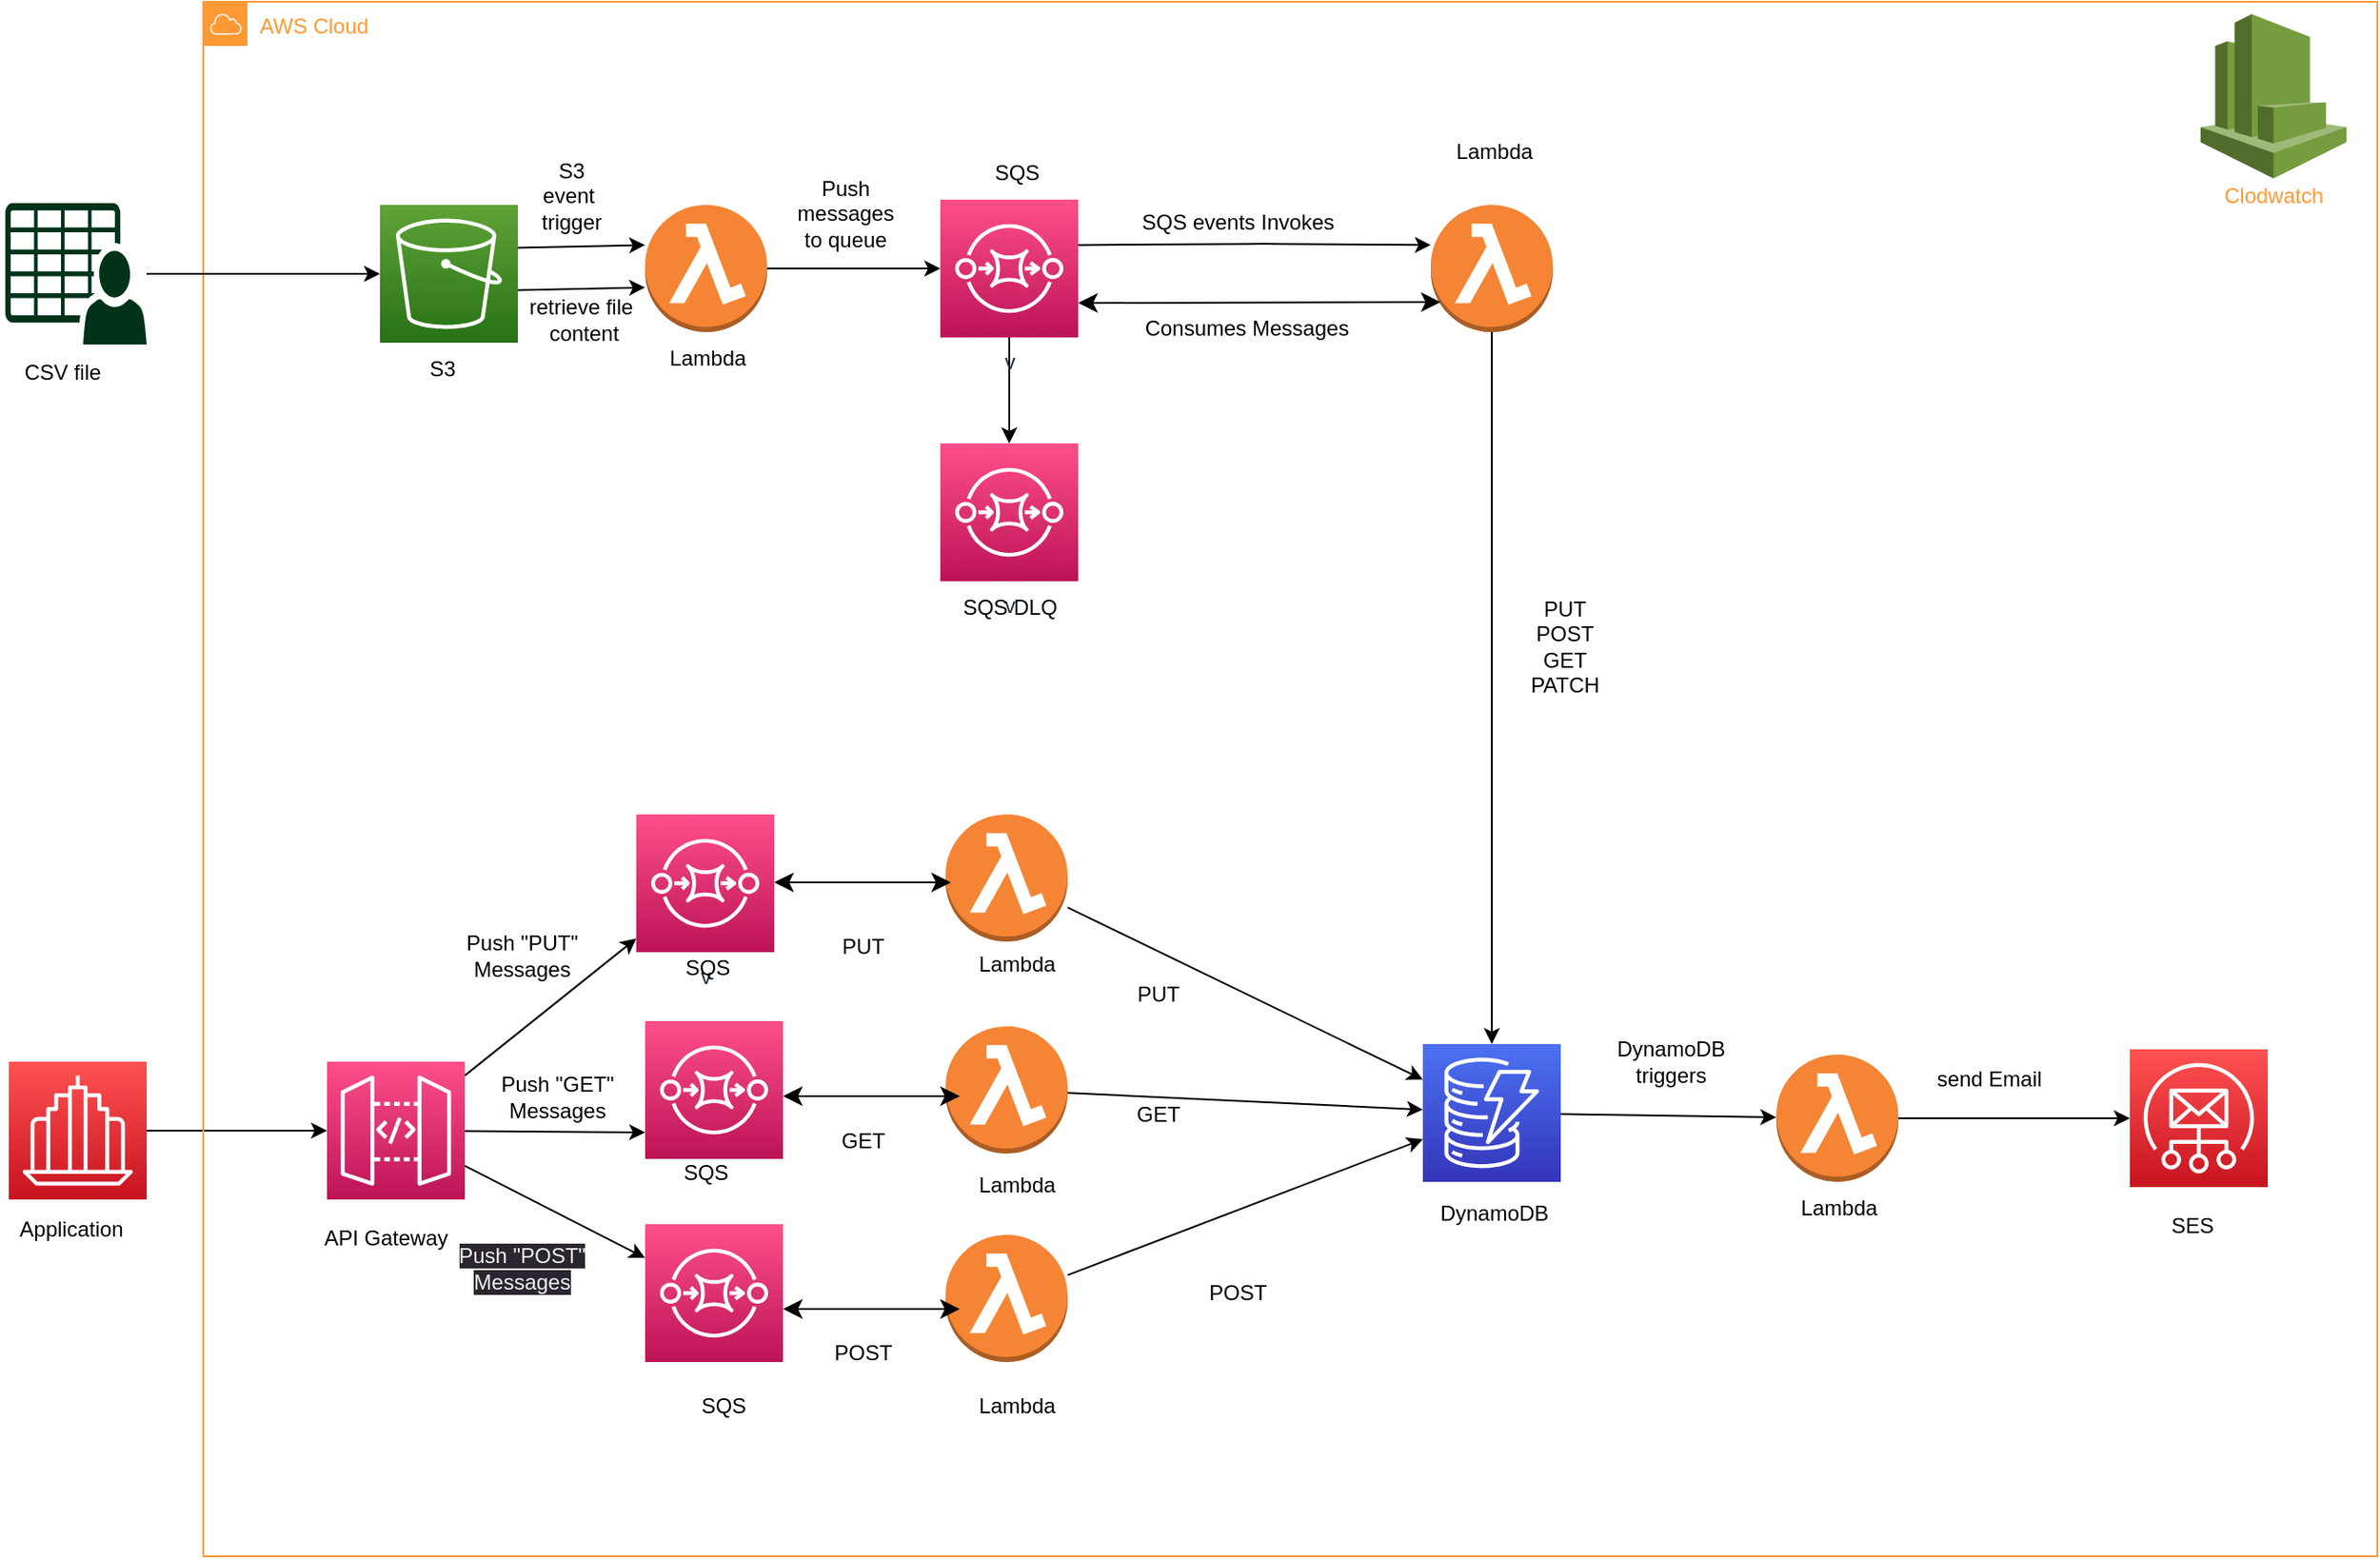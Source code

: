 <mxfile>
    <diagram id="YHQc52kZNR6GKzoLSjNz" name="Page-1">
        <mxGraphModel dx="1437" dy="1019" grid="1" gridSize="10" guides="1" tooltips="1" connect="1" arrows="1" fold="1" page="1" pageScale="1" pageWidth="850" pageHeight="1100" math="0" shadow="0">
            <root>
                <mxCell id="0"/>
                <mxCell id="1" parent="0"/>
                <mxCell id="16" style="edgeStyle=none;html=1;entryX=0;entryY=0.5;entryDx=0;entryDy=0;entryPerimeter=0;shadow=0;" parent="1" source="2" target="4" edge="1">
                    <mxGeometry relative="1" as="geometry"/>
                </mxCell>
                <mxCell id="2" value="" style="points=[[0,0,0],[0.25,0,0],[0.5,0,0],[0.75,0,0],[1,0,0],[0,1,0],[0.25,1,0],[0.5,1,0],[0.75,1,0],[1,1,0],[0,0.25,0],[0,0.5,0],[0,0.75,0],[1,0.25,0],[1,0.5,0],[1,0.75,0]];outlineConnect=0;fontColor=#232F3E;gradientColor=#FF5252;gradientDirection=north;fillColor=#C7131F;strokeColor=#ffffff;dashed=0;verticalLabelPosition=bottom;verticalAlign=top;align=center;html=1;fontSize=12;fontStyle=0;aspect=fixed;shape=mxgraph.aws4.resourceIcon;resIcon=mxgraph.aws4.business_application;shadow=0;" parent="1" vertex="1">
                    <mxGeometry x="40" y="750" width="78" height="78" as="geometry"/>
                </mxCell>
                <mxCell id="3" value="&lt;font color=&quot;#ff9933&quot;&gt;AWS Cloud&lt;/font&gt;" style="points=[[0,0],[0.25,0],[0.5,0],[0.75,0],[1,0],[1,0.25],[1,0.5],[1,0.75],[1,1],[0.75,1],[0.5,1],[0.25,1],[0,1],[0,0.75],[0,0.5],[0,0.25]];outlineConnect=0;gradientColor=none;html=1;whiteSpace=wrap;fontSize=12;fontStyle=0;container=1;pointerEvents=0;collapsible=0;recursiveResize=0;shape=mxgraph.aws4.group;grIcon=mxgraph.aws4.group_aws_cloud;strokeColor=#FF9933;fillColor=none;verticalAlign=top;align=left;spacingLeft=30;fontColor=#232F3E;dashed=0;shadow=0;" parent="1" vertex="1">
                    <mxGeometry x="150" y="150" width="1230" height="880" as="geometry"/>
                </mxCell>
                <mxCell id="13" style="edgeStyle=none;html=1;shadow=0;" parent="3" source="4" target="5" edge="1">
                    <mxGeometry relative="1" as="geometry"/>
                </mxCell>
                <mxCell id="15" style="edgeStyle=none;html=1;shadow=0;" parent="3" source="4" target="8" edge="1">
                    <mxGeometry relative="1" as="geometry"/>
                </mxCell>
                <mxCell id="4" value="" style="points=[[0,0,0],[0.25,0,0],[0.5,0,0],[0.75,0,0],[1,0,0],[0,1,0],[0.25,1,0],[0.5,1,0],[0.75,1,0],[1,1,0],[0,0.25,0],[0,0.5,0],[0,0.75,0],[1,0.25,0],[1,0.5,0],[1,0.75,0]];outlineConnect=0;fontColor=#232F3E;gradientColor=#FF4F8B;gradientDirection=north;fillColor=#BC1356;strokeColor=#ffffff;dashed=0;verticalLabelPosition=bottom;verticalAlign=top;align=center;html=1;fontSize=12;fontStyle=0;aspect=fixed;shape=mxgraph.aws4.resourceIcon;resIcon=mxgraph.aws4.api_gateway;shadow=0;" parent="3" vertex="1">
                    <mxGeometry x="70" y="600" width="78" height="78" as="geometry"/>
                </mxCell>
                <mxCell id="8" value="" style="points=[[0,0,0],[0.25,0,0],[0.5,0,0],[0.75,0,0],[1,0,0],[0,1,0],[0.25,1,0],[0.5,1,0],[0.75,1,0],[1,1,0],[0,0.25,0],[0,0.5,0],[0,0.75,0],[1,0.25,0],[1,0.5,0],[1,0.75,0]];outlineConnect=0;fontColor=#232F3E;gradientColor=#FF4F8B;gradientDirection=north;fillColor=#BC1356;strokeColor=#ffffff;dashed=0;verticalLabelPosition=bottom;verticalAlign=top;align=center;html=1;fontSize=12;fontStyle=0;aspect=fixed;shape=mxgraph.aws4.resourceIcon;resIcon=mxgraph.aws4.sqs;shadow=0;" parent="3" vertex="1">
                    <mxGeometry x="250" y="692" width="78" height="78" as="geometry"/>
                </mxCell>
                <mxCell id="6" value="" style="points=[[0,0,0],[0.25,0,0],[0.5,0,0],[0.75,0,0],[1,0,0],[0,1,0],[0.25,1,0],[0.5,1,0],[0.75,1,0],[1,1,0],[0,0.25,0],[0,0.5,0],[0,0.75,0],[1,0.25,0],[1,0.5,0],[1,0.75,0]];outlineConnect=0;fontColor=#232F3E;gradientColor=#FF4F8B;gradientDirection=north;fillColor=#BC1356;strokeColor=#ffffff;dashed=0;verticalLabelPosition=bottom;verticalAlign=top;align=center;html=1;fontSize=12;fontStyle=0;aspect=fixed;shape=mxgraph.aws4.resourceIcon;resIcon=mxgraph.aws4.sqs;shadow=0;" parent="3" vertex="1">
                    <mxGeometry x="250" y="577" width="78" height="78" as="geometry"/>
                </mxCell>
                <mxCell id="5" value="v" style="points=[[0,0,0],[0.25,0,0],[0.5,0,0],[0.75,0,0],[1,0,0],[0,1,0],[0.25,1,0],[0.5,1,0],[0.75,1,0],[1,1,0],[0,0.25,0],[0,0.5,0],[0,0.75,0],[1,0.25,0],[1,0.5,0],[1,0.75,0]];outlineConnect=0;fontColor=#232F3E;gradientColor=#FF4F8B;gradientDirection=north;fillColor=#BC1356;strokeColor=#ffffff;dashed=0;verticalLabelPosition=bottom;verticalAlign=top;align=center;html=1;fontSize=12;fontStyle=0;aspect=fixed;shape=mxgraph.aws4.resourceIcon;resIcon=mxgraph.aws4.sqs;shadow=0;" parent="3" vertex="1">
                    <mxGeometry x="245" y="460" width="78" height="78" as="geometry"/>
                </mxCell>
                <mxCell id="20" style="edgeStyle=none;html=1;shadow=0;" parent="3" source="9" target="12" edge="1">
                    <mxGeometry relative="1" as="geometry"/>
                </mxCell>
                <mxCell id="9" value="" style="outlineConnect=0;dashed=0;verticalLabelPosition=bottom;verticalAlign=top;align=center;html=1;shape=mxgraph.aws3.lambda_function;fillColor=#F58534;gradientColor=none;strokeColor=#FF9933;shadow=0;" parent="3" vertex="1">
                    <mxGeometry x="420" y="460" width="69" height="72" as="geometry"/>
                </mxCell>
                <mxCell id="22" style="edgeStyle=none;html=1;shadow=0;" parent="3" source="11" target="12" edge="1">
                    <mxGeometry relative="1" as="geometry"/>
                </mxCell>
                <mxCell id="11" value="" style="outlineConnect=0;dashed=0;verticalLabelPosition=bottom;verticalAlign=top;align=center;html=1;shape=mxgraph.aws3.lambda_function;fillColor=#F58534;gradientColor=none;strokeColor=#FF9933;shadow=0;" parent="3" vertex="1">
                    <mxGeometry x="420" y="698" width="69" height="72" as="geometry"/>
                </mxCell>
                <mxCell id="21" style="edgeStyle=none;html=1;shadow=0;" parent="3" source="10" target="12" edge="1">
                    <mxGeometry relative="1" as="geometry"/>
                </mxCell>
                <mxCell id="10" value="" style="outlineConnect=0;dashed=0;verticalLabelPosition=bottom;verticalAlign=top;align=center;html=1;shape=mxgraph.aws3.lambda_function;fillColor=#F58534;gradientColor=none;strokeColor=#FF9933;shadow=0;" parent="3" vertex="1">
                    <mxGeometry x="420" y="580" width="69" height="72" as="geometry"/>
                </mxCell>
                <mxCell id="14" style="edgeStyle=none;html=1;shadow=0;" parent="3" source="4" edge="1">
                    <mxGeometry relative="1" as="geometry">
                        <mxPoint x="250" y="640" as="targetPoint"/>
                    </mxGeometry>
                </mxCell>
                <mxCell id="64" style="edgeStyle=none;html=1;shadow=0;" parent="3" source="12" target="62" edge="1">
                    <mxGeometry relative="1" as="geometry"/>
                </mxCell>
                <mxCell id="12" value="" style="points=[[0,0,0],[0.25,0,0],[0.5,0,0],[0.75,0,0],[1,0,0],[0,1,0],[0.25,1,0],[0.5,1,0],[0.75,1,0],[1,1,0],[0,0.25,0],[0,0.5,0],[0,0.75,0],[1,0.25,0],[1,0.5,0],[1,0.75,0]];outlineConnect=0;fontColor=#232F3E;gradientColor=#4D72F3;gradientDirection=north;fillColor=#3334B9;strokeColor=#ffffff;dashed=0;verticalLabelPosition=bottom;verticalAlign=top;align=center;html=1;fontSize=12;fontStyle=0;aspect=fixed;shape=mxgraph.aws4.resourceIcon;resIcon=mxgraph.aws4.dynamodb;shadow=0;" parent="3" vertex="1">
                    <mxGeometry x="690" y="590" width="78" height="78" as="geometry"/>
                </mxCell>
                <mxCell id="25" value="POST" style="text;html=1;align=center;verticalAlign=middle;resizable=0;points=[];autosize=1;strokeColor=none;fillColor=none;shadow=0;" parent="3" vertex="1">
                    <mxGeometry x="343" y="750" width="60" height="30" as="geometry"/>
                </mxCell>
                <mxCell id="32" style="edgeStyle=none;html=1;shadow=0;" parent="3" edge="1">
                    <mxGeometry relative="1" as="geometry">
                        <mxPoint x="178" y="139.196" as="sourcePoint"/>
                        <mxPoint x="250" y="137.711" as="targetPoint"/>
                    </mxGeometry>
                </mxCell>
                <mxCell id="27" value="" style="points=[[0,0,0],[0.25,0,0],[0.5,0,0],[0.75,0,0],[1,0,0],[0,1,0],[0.25,1,0],[0.5,1,0],[0.75,1,0],[1,1,0],[0,0.25,0],[0,0.5,0],[0,0.75,0],[1,0.25,0],[1,0.5,0],[1,0.75,0]];outlineConnect=0;fontColor=#232F3E;gradientColor=#60A337;gradientDirection=north;fillColor=#277116;strokeColor=#ffffff;dashed=0;verticalLabelPosition=bottom;verticalAlign=top;align=center;html=1;fontSize=12;fontStyle=0;aspect=fixed;shape=mxgraph.aws4.resourceIcon;resIcon=mxgraph.aws4.s3;shadow=0;" parent="3" vertex="1">
                    <mxGeometry x="100" y="115" width="78" height="78" as="geometry"/>
                </mxCell>
                <mxCell id="35" value="" style="edgeStyle=none;html=1;shadow=0;" parent="3" source="28" target="29" edge="1">
                    <mxGeometry relative="1" as="geometry"/>
                </mxCell>
                <mxCell id="28" value="" style="outlineConnect=0;dashed=0;verticalLabelPosition=bottom;verticalAlign=top;align=center;html=1;shape=mxgraph.aws3.lambda_function;fillColor=#F58534;gradientColor=none;strokeColor=#FF9933;shadow=0;" parent="3" vertex="1">
                    <mxGeometry x="250" y="115" width="69" height="72" as="geometry"/>
                </mxCell>
                <mxCell id="36" value="" style="edgeStyle=none;html=1;shadow=0;" parent="3" source="29" target="30" edge="1">
                    <mxGeometry relative="1" as="geometry"/>
                </mxCell>
                <mxCell id="40" style="edgeStyle=none;html=1;shadow=0;" parent="3" edge="1">
                    <mxGeometry relative="1" as="geometry">
                        <mxPoint x="495" y="137.729" as="sourcePoint"/>
                        <mxPoint x="694.5" y="137.733" as="targetPoint"/>
                        <Array as="points">
                            <mxPoint x="600" y="137"/>
                        </Array>
                    </mxGeometry>
                </mxCell>
                <mxCell id="29" value="v" style="points=[[0,0,0],[0.25,0,0],[0.5,0,0],[0.75,0,0],[1,0,0],[0,1,0],[0.25,1,0],[0.5,1,0],[0.75,1,0],[1,1,0],[0,0.25,0],[0,0.5,0],[0,0.75,0],[1,0.25,0],[1,0.5,0],[1,0.75,0]];outlineConnect=0;fontColor=#232F3E;gradientColor=#FF4F8B;gradientDirection=north;fillColor=#BC1356;strokeColor=#ffffff;dashed=0;verticalLabelPosition=bottom;verticalAlign=top;align=center;html=1;fontSize=12;fontStyle=0;aspect=fixed;shape=mxgraph.aws4.resourceIcon;resIcon=mxgraph.aws4.sqs;shadow=0;" parent="3" vertex="1">
                    <mxGeometry x="417" y="112" width="78" height="78" as="geometry"/>
                </mxCell>
                <mxCell id="30" value="v" style="points=[[0,0,0],[0.25,0,0],[0.5,0,0],[0.75,0,0],[1,0,0],[0,1,0],[0.25,1,0],[0.5,1,0],[0.75,1,0],[1,1,0],[0,0.25,0],[0,0.5,0],[0,0.75,0],[1,0.25,0],[1,0.5,0],[1,0.75,0]];outlineConnect=0;fontColor=#232F3E;gradientColor=#FF4F8B;gradientDirection=north;fillColor=#BC1356;strokeColor=#ffffff;dashed=0;verticalLabelPosition=bottom;verticalAlign=top;align=center;html=1;fontSize=12;fontStyle=0;aspect=fixed;shape=mxgraph.aws4.resourceIcon;resIcon=mxgraph.aws4.sqs;shadow=0;" parent="3" vertex="1">
                    <mxGeometry x="417" y="250" width="78" height="78" as="geometry"/>
                </mxCell>
                <mxCell id="41" style="edgeStyle=none;html=1;shadow=0;" parent="3" source="31" target="12" edge="1">
                    <mxGeometry relative="1" as="geometry"/>
                </mxCell>
                <mxCell id="31" value="" style="outlineConnect=0;dashed=0;verticalLabelPosition=bottom;verticalAlign=top;align=center;html=1;shape=mxgraph.aws3.lambda_function;fillColor=#F58534;gradientColor=none;strokeColor=#FF9933;shadow=0;" parent="3" vertex="1">
                    <mxGeometry x="694.5" y="115" width="69" height="72" as="geometry"/>
                </mxCell>
                <mxCell id="34" style="edgeStyle=none;html=1;shadow=0;" parent="3" edge="1">
                    <mxGeometry relative="1" as="geometry">
                        <mxPoint x="178" y="163.196" as="sourcePoint"/>
                        <mxPoint x="250" y="161.711" as="targetPoint"/>
                    </mxGeometry>
                </mxCell>
                <mxCell id="42" value="S3&lt;br&gt;event&amp;nbsp;&lt;br&gt;trigger" style="text;html=1;align=center;verticalAlign=middle;resizable=0;points=[];autosize=1;strokeColor=none;fillColor=none;shadow=0;" parent="3" vertex="1">
                    <mxGeometry x="178" y="80" width="60" height="60" as="geometry"/>
                </mxCell>
                <mxCell id="43" value="retrieve file&amp;nbsp;&lt;br&gt;content" style="text;html=1;align=center;verticalAlign=middle;resizable=0;points=[];autosize=1;strokeColor=none;fillColor=none;shadow=0;" parent="3" vertex="1">
                    <mxGeometry x="170" y="160" width="90" height="40" as="geometry"/>
                </mxCell>
                <mxCell id="44" value="Push&lt;br&gt;messages&lt;br&gt;to queue" style="text;html=1;align=center;verticalAlign=middle;resizable=0;points=[];autosize=1;strokeColor=none;fillColor=none;shadow=0;" parent="3" vertex="1">
                    <mxGeometry x="323" y="90" width="80" height="60" as="geometry"/>
                </mxCell>
                <mxCell id="46" value="SQS events Invokes" style="text;html=1;align=center;verticalAlign=middle;resizable=0;points=[];autosize=1;strokeColor=none;fillColor=none;shadow=0;" parent="3" vertex="1">
                    <mxGeometry x="520" y="110" width="130" height="30" as="geometry"/>
                </mxCell>
                <mxCell id="47" value="" style="edgeStyle=none;orthogonalLoop=1;jettySize=auto;html=1;endArrow=classic;startArrow=classic;endSize=8;startSize=8;exitX=1;exitY=0.75;exitDx=0;exitDy=0;exitPerimeter=0;shadow=0;" parent="3" source="29" edge="1">
                    <mxGeometry width="100" relative="1" as="geometry">
                        <mxPoint x="535" y="170" as="sourcePoint"/>
                        <mxPoint x="700" y="170" as="targetPoint"/>
                        <Array as="points"/>
                    </mxGeometry>
                </mxCell>
                <mxCell id="48" value="Consumes Messages" style="text;html=1;align=center;verticalAlign=middle;resizable=0;points=[];autosize=1;strokeColor=none;fillColor=none;shadow=0;" parent="3" vertex="1">
                    <mxGeometry x="520" y="170" width="140" height="30" as="geometry"/>
                </mxCell>
                <mxCell id="49" value="Push &quot;PUT&quot;&lt;br&gt;Messages" style="text;html=1;align=center;verticalAlign=middle;resizable=0;points=[];autosize=1;strokeColor=none;fillColor=none;shadow=0;" parent="3" vertex="1">
                    <mxGeometry x="135" y="520" width="90" height="40" as="geometry"/>
                </mxCell>
                <mxCell id="50" value="Push &quot;GET&quot;&lt;br&gt;Messages" style="text;html=1;align=center;verticalAlign=middle;resizable=0;points=[];autosize=1;strokeColor=none;fillColor=none;shadow=0;" parent="3" vertex="1">
                    <mxGeometry x="155" y="600" width="90" height="40" as="geometry"/>
                </mxCell>
                <mxCell id="51" value="&lt;br&gt;&lt;span style=&quot;color: rgb(240, 240, 240); font-family: Helvetica; font-size: 12px; font-style: normal; font-variant-ligatures: normal; font-variant-caps: normal; font-weight: 400; letter-spacing: normal; orphans: 2; text-align: center; text-indent: 0px; text-transform: none; widows: 2; word-spacing: 0px; -webkit-text-stroke-width: 0px; background-color: rgb(42, 37, 47); text-decoration-thickness: initial; text-decoration-style: initial; text-decoration-color: initial; float: none; display: inline !important;&quot;&gt;Push &quot;POST&quot;&lt;/span&gt;&lt;br style=&quot;border-color: rgb(0, 0, 0); color: rgb(240, 240, 240); font-family: Helvetica; font-size: 12px; font-style: normal; font-variant-ligatures: normal; font-variant-caps: normal; font-weight: 400; letter-spacing: normal; orphans: 2; text-align: center; text-indent: 0px; text-transform: none; widows: 2; word-spacing: 0px; -webkit-text-stroke-width: 0px; background-color: rgb(42, 37, 47); text-decoration-thickness: initial; text-decoration-style: initial; text-decoration-color: initial;&quot;&gt;&lt;span style=&quot;color: rgb(240, 240, 240); font-family: Helvetica; font-size: 12px; font-style: normal; font-variant-ligatures: normal; font-variant-caps: normal; font-weight: 400; letter-spacing: normal; orphans: 2; text-align: center; text-indent: 0px; text-transform: none; widows: 2; word-spacing: 0px; -webkit-text-stroke-width: 0px; background-color: rgb(42, 37, 47); text-decoration-thickness: initial; text-decoration-style: initial; text-decoration-color: initial; float: none; display: inline !important;&quot;&gt;Messages&lt;/span&gt;&lt;br&gt;" style="text;html=1;align=center;verticalAlign=middle;resizable=0;points=[];autosize=1;strokeColor=none;fillColor=none;shadow=0;" parent="3" vertex="1">
                    <mxGeometry x="130" y="680" width="100" height="60" as="geometry"/>
                </mxCell>
                <mxCell id="52" value="" style="edgeStyle=none;orthogonalLoop=1;jettySize=auto;html=1;endArrow=classic;startArrow=classic;endSize=8;startSize=8;shadow=0;" parent="3" edge="1">
                    <mxGeometry width="100" relative="1" as="geometry">
                        <mxPoint x="328" y="740" as="sourcePoint"/>
                        <mxPoint x="428" y="740" as="targetPoint"/>
                        <Array as="points"/>
                    </mxGeometry>
                </mxCell>
                <mxCell id="24" value="GET" style="text;html=1;align=center;verticalAlign=middle;resizable=0;points=[];autosize=1;strokeColor=none;fillColor=none;shadow=0;" parent="3" vertex="1">
                    <mxGeometry x="348" y="630" width="50" height="30" as="geometry"/>
                </mxCell>
                <mxCell id="53" value="" style="edgeStyle=none;orthogonalLoop=1;jettySize=auto;html=1;endArrow=classic;startArrow=classic;endSize=8;startSize=8;shadow=0;" parent="3" edge="1">
                    <mxGeometry width="100" relative="1" as="geometry">
                        <mxPoint x="328" y="619.5" as="sourcePoint"/>
                        <mxPoint x="428" y="619.5" as="targetPoint"/>
                        <Array as="points"/>
                    </mxGeometry>
                </mxCell>
                <mxCell id="23" value="PUT" style="text;html=1;align=center;verticalAlign=middle;resizable=0;points=[];autosize=1;strokeColor=none;fillColor=none;shadow=0;" parent="3" vertex="1">
                    <mxGeometry x="348" y="520" width="50" height="30" as="geometry"/>
                </mxCell>
                <mxCell id="54" value="" style="edgeStyle=none;orthogonalLoop=1;jettySize=auto;html=1;endArrow=classic;startArrow=classic;endSize=8;startSize=8;shadow=0;" parent="3" edge="1">
                    <mxGeometry width="100" relative="1" as="geometry">
                        <mxPoint x="323" y="498.5" as="sourcePoint"/>
                        <mxPoint x="423" y="498.5" as="targetPoint"/>
                        <Array as="points"/>
                    </mxGeometry>
                </mxCell>
                <mxCell id="56" value="POST" style="text;html=1;align=center;verticalAlign=middle;resizable=0;points=[];autosize=1;strokeColor=none;fillColor=none;shadow=0;" parent="3" vertex="1">
                    <mxGeometry x="555" y="716" width="60" height="30" as="geometry"/>
                </mxCell>
                <mxCell id="58" value="PUT" style="text;html=1;align=center;verticalAlign=middle;resizable=0;points=[];autosize=1;strokeColor=none;fillColor=none;shadow=0;" parent="3" vertex="1">
                    <mxGeometry x="515" y="547" width="50" height="30" as="geometry"/>
                </mxCell>
                <mxCell id="59" value="PUT&lt;br&gt;POST&lt;br&gt;GET&lt;br&gt;PATCH" style="text;html=1;align=center;verticalAlign=middle;resizable=0;points=[];autosize=1;strokeColor=none;fillColor=none;shadow=0;" parent="3" vertex="1">
                    <mxGeometry x="740" y="330" width="60" height="70" as="geometry"/>
                </mxCell>
                <mxCell id="63" value="" style="points=[[0,0,0],[0.25,0,0],[0.5,0,0],[0.75,0,0],[1,0,0],[0,1,0],[0.25,1,0],[0.5,1,0],[0.75,1,0],[1,1,0],[0,0.25,0],[0,0.5,0],[0,0.75,0],[1,0.25,0],[1,0.5,0],[1,0.75,0]];outlineConnect=0;fontColor=#232F3E;gradientColor=#FF5252;gradientDirection=north;fillColor=#C7131F;strokeColor=#ffffff;dashed=0;verticalLabelPosition=bottom;verticalAlign=top;align=center;html=1;fontSize=12;fontStyle=0;aspect=fixed;shape=mxgraph.aws4.resourceIcon;resIcon=mxgraph.aws4.simple_email_service;shadow=0;" parent="3" vertex="1">
                    <mxGeometry x="1090" y="593" width="78" height="78" as="geometry"/>
                </mxCell>
                <mxCell id="65" style="edgeStyle=none;html=1;shadow=0;" parent="3" source="62" target="63" edge="1">
                    <mxGeometry relative="1" as="geometry"/>
                </mxCell>
                <mxCell id="62" value="" style="outlineConnect=0;dashed=0;verticalLabelPosition=bottom;verticalAlign=top;align=center;html=1;shape=mxgraph.aws3.lambda_function;fillColor=#F58534;gradientColor=none;strokeColor=#FF9933;shadow=0;" parent="3" vertex="1">
                    <mxGeometry x="890" y="596" width="69" height="72" as="geometry"/>
                </mxCell>
                <mxCell id="66" value="DynamoDB&lt;br&gt;triggers" style="text;html=1;align=center;verticalAlign=middle;resizable=0;points=[];autosize=1;strokeColor=none;fillColor=none;shadow=0;" parent="3" vertex="1">
                    <mxGeometry x="790" y="580" width="80" height="40" as="geometry"/>
                </mxCell>
                <mxCell id="68" value="DynamoDB" style="text;html=1;align=center;verticalAlign=middle;resizable=0;points=[];autosize=1;strokeColor=none;fillColor=none;shadow=0;" parent="3" vertex="1">
                    <mxGeometry x="690" y="671" width="80" height="30" as="geometry"/>
                </mxCell>
                <mxCell id="69" value="Lambda" style="text;html=1;align=center;verticalAlign=middle;resizable=0;points=[];autosize=1;strokeColor=none;fillColor=none;shadow=0;" parent="3" vertex="1">
                    <mxGeometry x="890" y="668" width="70" height="30" as="geometry"/>
                </mxCell>
                <mxCell id="71" value="Lambda" style="text;html=1;align=center;verticalAlign=middle;resizable=0;points=[];autosize=1;strokeColor=none;fillColor=none;shadow=0;" parent="3" vertex="1">
                    <mxGeometry x="425" y="780" width="70" height="30" as="geometry"/>
                </mxCell>
                <mxCell id="70" value="Lambda" style="text;html=1;align=center;verticalAlign=middle;resizable=0;points=[];autosize=1;strokeColor=none;fillColor=none;shadow=0;" parent="3" vertex="1">
                    <mxGeometry x="425" y="655" width="70" height="30" as="geometry"/>
                </mxCell>
                <mxCell id="72" value="Lambda" style="text;html=1;align=center;verticalAlign=middle;resizable=0;points=[];autosize=1;strokeColor=none;fillColor=none;shadow=0;" parent="3" vertex="1">
                    <mxGeometry x="425" y="530" width="70" height="30" as="geometry"/>
                </mxCell>
                <mxCell id="74" value="Lambda" style="text;html=1;align=center;verticalAlign=middle;resizable=0;points=[];autosize=1;strokeColor=none;fillColor=none;shadow=0;" parent="3" vertex="1">
                    <mxGeometry x="695" y="70" width="70" height="30" as="geometry"/>
                </mxCell>
                <mxCell id="73" value="Lambda" style="text;html=1;align=center;verticalAlign=middle;resizable=0;points=[];autosize=1;strokeColor=none;fillColor=none;shadow=0;" parent="3" vertex="1">
                    <mxGeometry x="250" y="187" width="70" height="30" as="geometry"/>
                </mxCell>
                <mxCell id="75" value="API Gateway" style="text;html=1;align=center;verticalAlign=middle;resizable=0;points=[];autosize=1;strokeColor=none;fillColor=none;shadow=0;" parent="3" vertex="1">
                    <mxGeometry x="58" y="685" width="90" height="30" as="geometry"/>
                </mxCell>
                <mxCell id="76" value="SQS" style="text;html=1;align=center;verticalAlign=middle;resizable=0;points=[];autosize=1;strokeColor=none;fillColor=none;shadow=0;" parent="3" vertex="1">
                    <mxGeometry x="435" y="82" width="50" height="30" as="geometry"/>
                </mxCell>
                <mxCell id="80" value="SQS" style="text;html=1;align=center;verticalAlign=middle;resizable=0;points=[];autosize=1;strokeColor=none;fillColor=none;shadow=0;" parent="3" vertex="1">
                    <mxGeometry x="269" y="780" width="50" height="30" as="geometry"/>
                </mxCell>
                <mxCell id="79" value="SQS" style="text;html=1;align=center;verticalAlign=middle;resizable=0;points=[];autosize=1;strokeColor=none;fillColor=none;shadow=0;" parent="3" vertex="1">
                    <mxGeometry x="259" y="648" width="50" height="30" as="geometry"/>
                </mxCell>
                <mxCell id="78" value="SQS" style="text;html=1;align=center;verticalAlign=middle;resizable=0;points=[];autosize=1;strokeColor=none;fillColor=none;shadow=0;" parent="3" vertex="1">
                    <mxGeometry x="260" y="532" width="50" height="30" as="geometry"/>
                </mxCell>
                <mxCell id="77" value="SQS DLQ" style="text;html=1;align=center;verticalAlign=middle;resizable=0;points=[];autosize=1;strokeColor=none;fillColor=none;shadow=0;" parent="3" vertex="1">
                    <mxGeometry x="416" y="328" width="80" height="30" as="geometry"/>
                </mxCell>
                <mxCell id="81" value="SES" style="text;html=1;align=center;verticalAlign=middle;resizable=0;points=[];autosize=1;strokeColor=none;fillColor=none;shadow=0;" parent="3" vertex="1">
                    <mxGeometry x="1100" y="678" width="50" height="30" as="geometry"/>
                </mxCell>
                <mxCell id="82" value="S3" style="text;html=1;align=center;verticalAlign=middle;resizable=0;points=[];autosize=1;strokeColor=none;fillColor=none;shadow=0;" parent="3" vertex="1">
                    <mxGeometry x="115" y="193" width="40" height="30" as="geometry"/>
                </mxCell>
                <mxCell id="85" value="" style="outlineConnect=0;dashed=0;verticalLabelPosition=bottom;verticalAlign=top;align=center;html=1;shape=mxgraph.aws3.cloudwatch;fillColor=#759C3E;gradientColor=none;shadow=0;strokeColor=#FF9933;fontColor=#FF9933;" parent="3" vertex="1">
                    <mxGeometry x="1130" y="7" width="82.5" height="93" as="geometry"/>
                </mxCell>
                <mxCell id="86" value="Clodwatch" style="text;html=1;align=center;verticalAlign=middle;resizable=0;points=[];autosize=1;strokeColor=none;fillColor=none;fontColor=#FF9933;shadow=0;" parent="3" vertex="1">
                    <mxGeometry x="1131.25" y="95" width="80" height="30" as="geometry"/>
                </mxCell>
                <mxCell id="61" style="edgeStyle=none;html=1;shadow=0;" parent="1" source="26" target="27" edge="1">
                    <mxGeometry relative="1" as="geometry"/>
                </mxCell>
                <mxCell id="26" value="" style="pointerEvents=1;shadow=0;dashed=0;html=1;strokeColor=none;fillColor=#00331A;labelPosition=center;verticalLabelPosition=bottom;verticalAlign=top;outlineConnect=0;align=center;shape=mxgraph.office.users.csv_file;" parent="1" vertex="1">
                    <mxGeometry x="38" y="264" width="80" height="80" as="geometry"/>
                </mxCell>
                <mxCell id="57" value="GET" style="text;html=1;align=center;verticalAlign=middle;resizable=0;points=[];autosize=1;strokeColor=none;fillColor=none;shadow=0;" parent="1" vertex="1">
                    <mxGeometry x="665" y="765" width="50" height="30" as="geometry"/>
                </mxCell>
                <mxCell id="67" value="send Email" style="text;html=1;align=center;verticalAlign=middle;resizable=0;points=[];autosize=1;strokeColor=none;fillColor=none;shadow=0;" parent="1" vertex="1">
                    <mxGeometry x="1120" y="745" width="80" height="30" as="geometry"/>
                </mxCell>
                <mxCell id="83" value="CSV file" style="text;html=1;align=center;verticalAlign=middle;resizable=0;points=[];autosize=1;strokeColor=none;fillColor=none;shadow=0;" parent="1" vertex="1">
                    <mxGeometry x="35" y="345" width="70" height="30" as="geometry"/>
                </mxCell>
                <mxCell id="84" value="Application" style="text;html=1;align=center;verticalAlign=middle;resizable=0;points=[];autosize=1;strokeColor=none;fillColor=none;shadow=0;" parent="1" vertex="1">
                    <mxGeometry x="35" y="830" width="80" height="30" as="geometry"/>
                </mxCell>
            </root>
        </mxGraphModel>
    </diagram>
</mxfile>